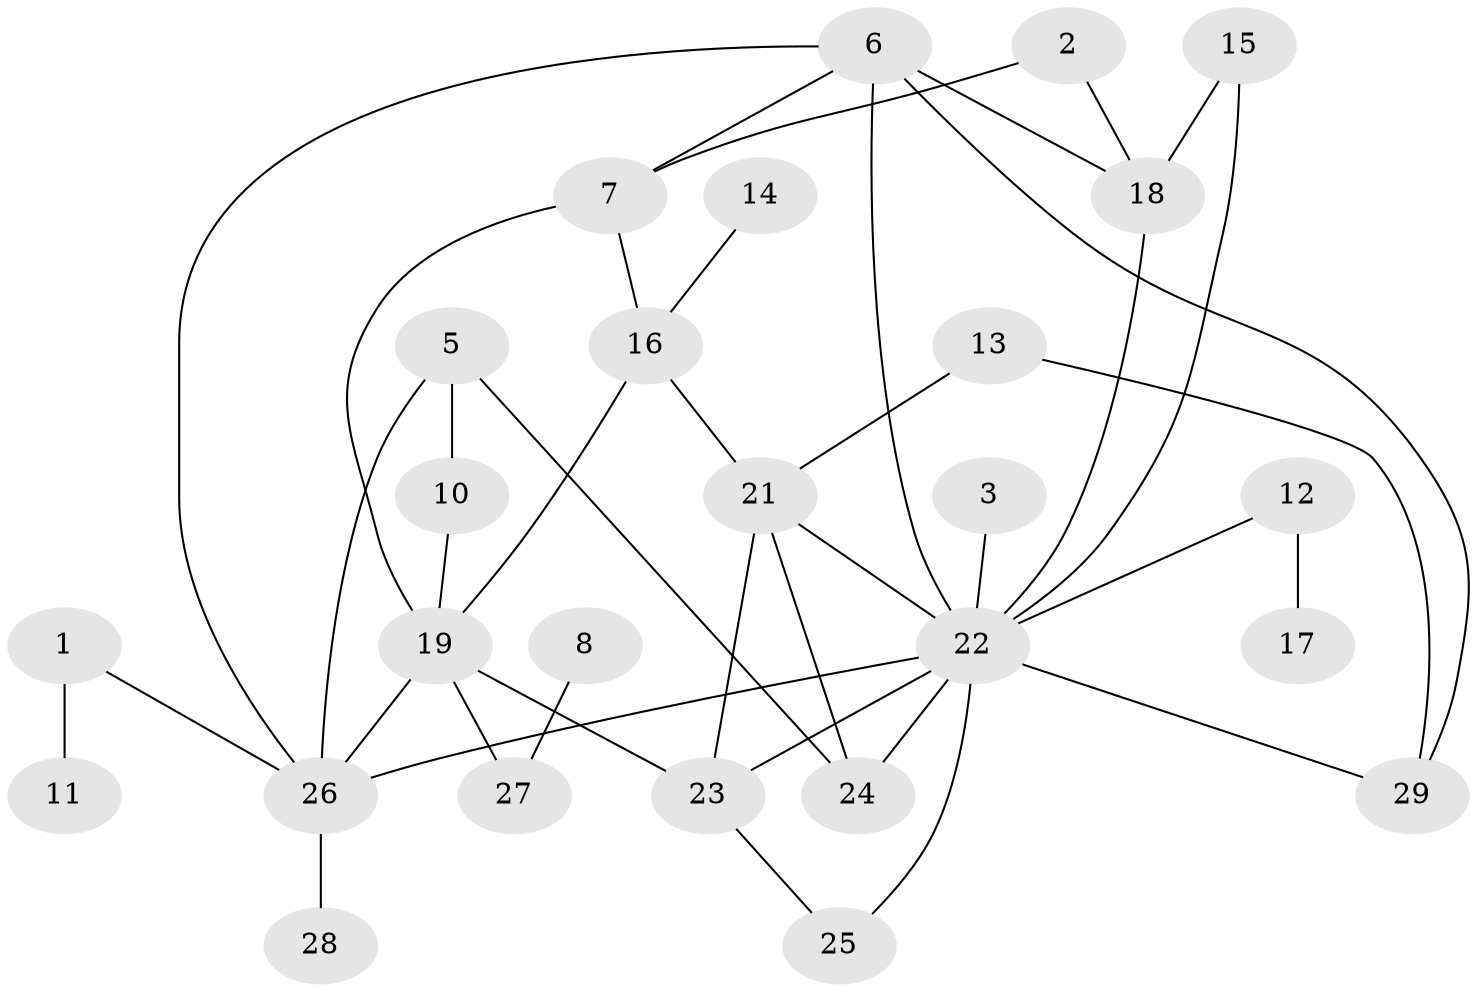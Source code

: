 // original degree distribution, {2: 0.3684210526315789, 1: 0.19298245614035087, 3: 0.17543859649122806, 5: 0.07017543859649122, 0: 0.05263157894736842, 4: 0.10526315789473684, 6: 0.017543859649122806, 7: 0.017543859649122806}
// Generated by graph-tools (version 1.1) at 2025/25/03/09/25 03:25:16]
// undirected, 26 vertices, 40 edges
graph export_dot {
graph [start="1"]
  node [color=gray90,style=filled];
  1;
  2;
  3;
  5;
  6;
  7;
  8;
  10;
  11;
  12;
  13;
  14;
  15;
  16;
  17;
  18;
  19;
  21;
  22;
  23;
  24;
  25;
  26;
  27;
  28;
  29;
  1 -- 11 [weight=1.0];
  1 -- 26 [weight=1.0];
  2 -- 7 [weight=1.0];
  2 -- 18 [weight=1.0];
  3 -- 22 [weight=1.0];
  5 -- 10 [weight=1.0];
  5 -- 24 [weight=1.0];
  5 -- 26 [weight=1.0];
  6 -- 7 [weight=1.0];
  6 -- 18 [weight=1.0];
  6 -- 22 [weight=1.0];
  6 -- 26 [weight=1.0];
  6 -- 29 [weight=1.0];
  7 -- 16 [weight=1.0];
  7 -- 19 [weight=1.0];
  8 -- 27 [weight=1.0];
  10 -- 19 [weight=1.0];
  12 -- 17 [weight=1.0];
  12 -- 22 [weight=1.0];
  13 -- 21 [weight=1.0];
  13 -- 29 [weight=1.0];
  14 -- 16 [weight=1.0];
  15 -- 18 [weight=1.0];
  15 -- 22 [weight=1.0];
  16 -- 19 [weight=2.0];
  16 -- 21 [weight=1.0];
  18 -- 22 [weight=1.0];
  19 -- 23 [weight=1.0];
  19 -- 26 [weight=1.0];
  19 -- 27 [weight=1.0];
  21 -- 22 [weight=1.0];
  21 -- 23 [weight=1.0];
  21 -- 24 [weight=2.0];
  22 -- 23 [weight=1.0];
  22 -- 24 [weight=1.0];
  22 -- 25 [weight=1.0];
  22 -- 26 [weight=1.0];
  22 -- 29 [weight=1.0];
  23 -- 25 [weight=1.0];
  26 -- 28 [weight=1.0];
}
